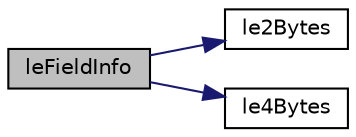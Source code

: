 digraph "leFieldInfo"
{
 // INTERACTIVE_SVG=YES
  edge [fontname="Helvetica",fontsize="10",labelfontname="Helvetica",labelfontsize="10"];
  node [fontname="Helvetica",fontsize="10",shape=record];
  rankdir="LR";
  Node174 [label="leFieldInfo",height=0.2,width=0.4,color="black", fillcolor="grey75", style="filled", fontcolor="black"];
  Node174 -> Node175 [color="midnightblue",fontsize="10",style="solid"];
  Node175 [label="le2Bytes",height=0.2,width=0.4,color="black", fillcolor="white", style="filled",URL="$leitor_8c.html#a90fdde4380531bf81ba1284254004eff"];
  Node174 -> Node176 [color="midnightblue",fontsize="10",style="solid"];
  Node176 [label="le4Bytes",height=0.2,width=0.4,color="black", fillcolor="white", style="filled",URL="$leitor_8c.html#a69346e08c479223be1ec2294791b6d78"];
}
